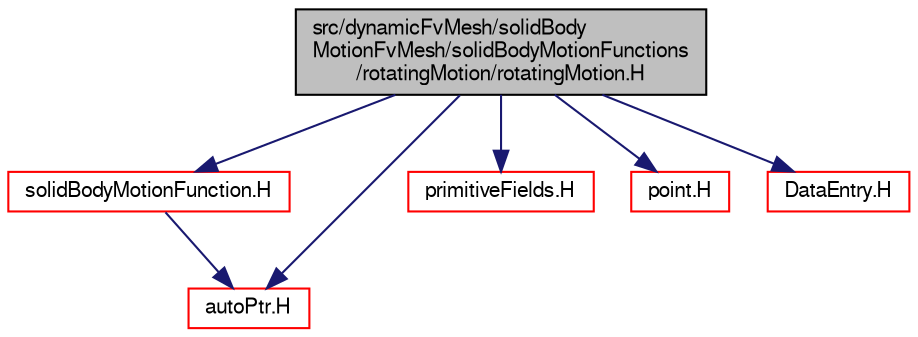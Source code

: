 digraph "src/dynamicFvMesh/solidBodyMotionFvMesh/solidBodyMotionFunctions/rotatingMotion/rotatingMotion.H"
{
  bgcolor="transparent";
  edge [fontname="FreeSans",fontsize="10",labelfontname="FreeSans",labelfontsize="10"];
  node [fontname="FreeSans",fontsize="10",shape=record];
  Node0 [label="src/dynamicFvMesh/solidBody\lMotionFvMesh/solidBodyMotionFunctions\l/rotatingMotion/rotatingMotion.H",height=0.2,width=0.4,color="black", fillcolor="grey75", style="filled", fontcolor="black"];
  Node0 -> Node1 [color="midnightblue",fontsize="10",style="solid",fontname="FreeSans"];
  Node1 [label="solidBodyMotionFunction.H",height=0.2,width=0.4,color="red",URL="$a00341.html"];
  Node1 -> Node54 [color="midnightblue",fontsize="10",style="solid",fontname="FreeSans"];
  Node54 [label="autoPtr.H",height=0.2,width=0.4,color="red",URL="$a11078.html"];
  Node0 -> Node167 [color="midnightblue",fontsize="10",style="solid",fontname="FreeSans"];
  Node167 [label="primitiveFields.H",height=0.2,width=0.4,color="red",URL="$a09635.html",tooltip="Specialisations of Field<T> for scalar, vector and tensor. "];
  Node0 -> Node173 [color="midnightblue",fontsize="10",style="solid",fontname="FreeSans"];
  Node173 [label="point.H",height=0.2,width=0.4,color="red",URL="$a12059.html"];
  Node0 -> Node174 [color="midnightblue",fontsize="10",style="solid",fontname="FreeSans"];
  Node174 [label="DataEntry.H",height=0.2,width=0.4,color="red",URL="$a12242.html"];
  Node0 -> Node54 [color="midnightblue",fontsize="10",style="solid",fontname="FreeSans"];
}
